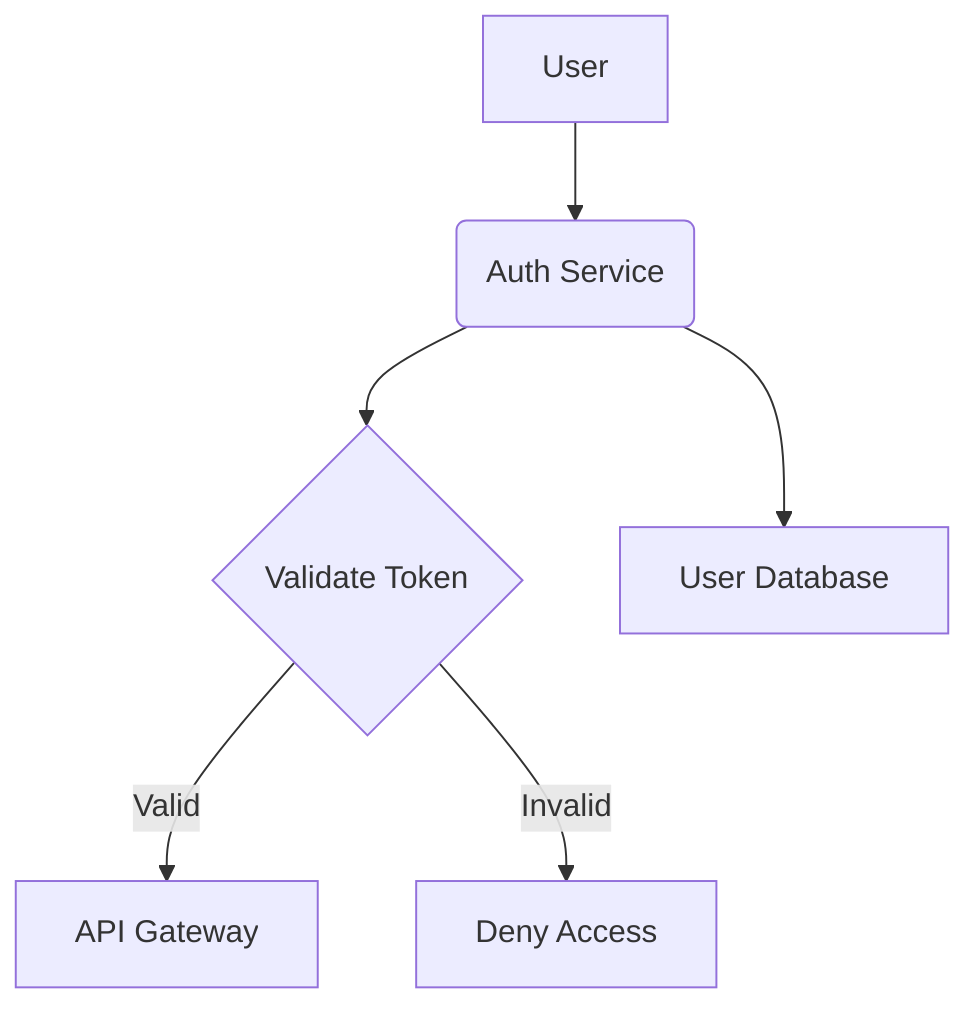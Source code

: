 graph TD
    A[User] --> B(Auth Service);
    B --> C{Validate Token};
    C -- Valid --> D[API Gateway];
    C -- Invalid --> E[Deny Access];
    B --> F[User Database];